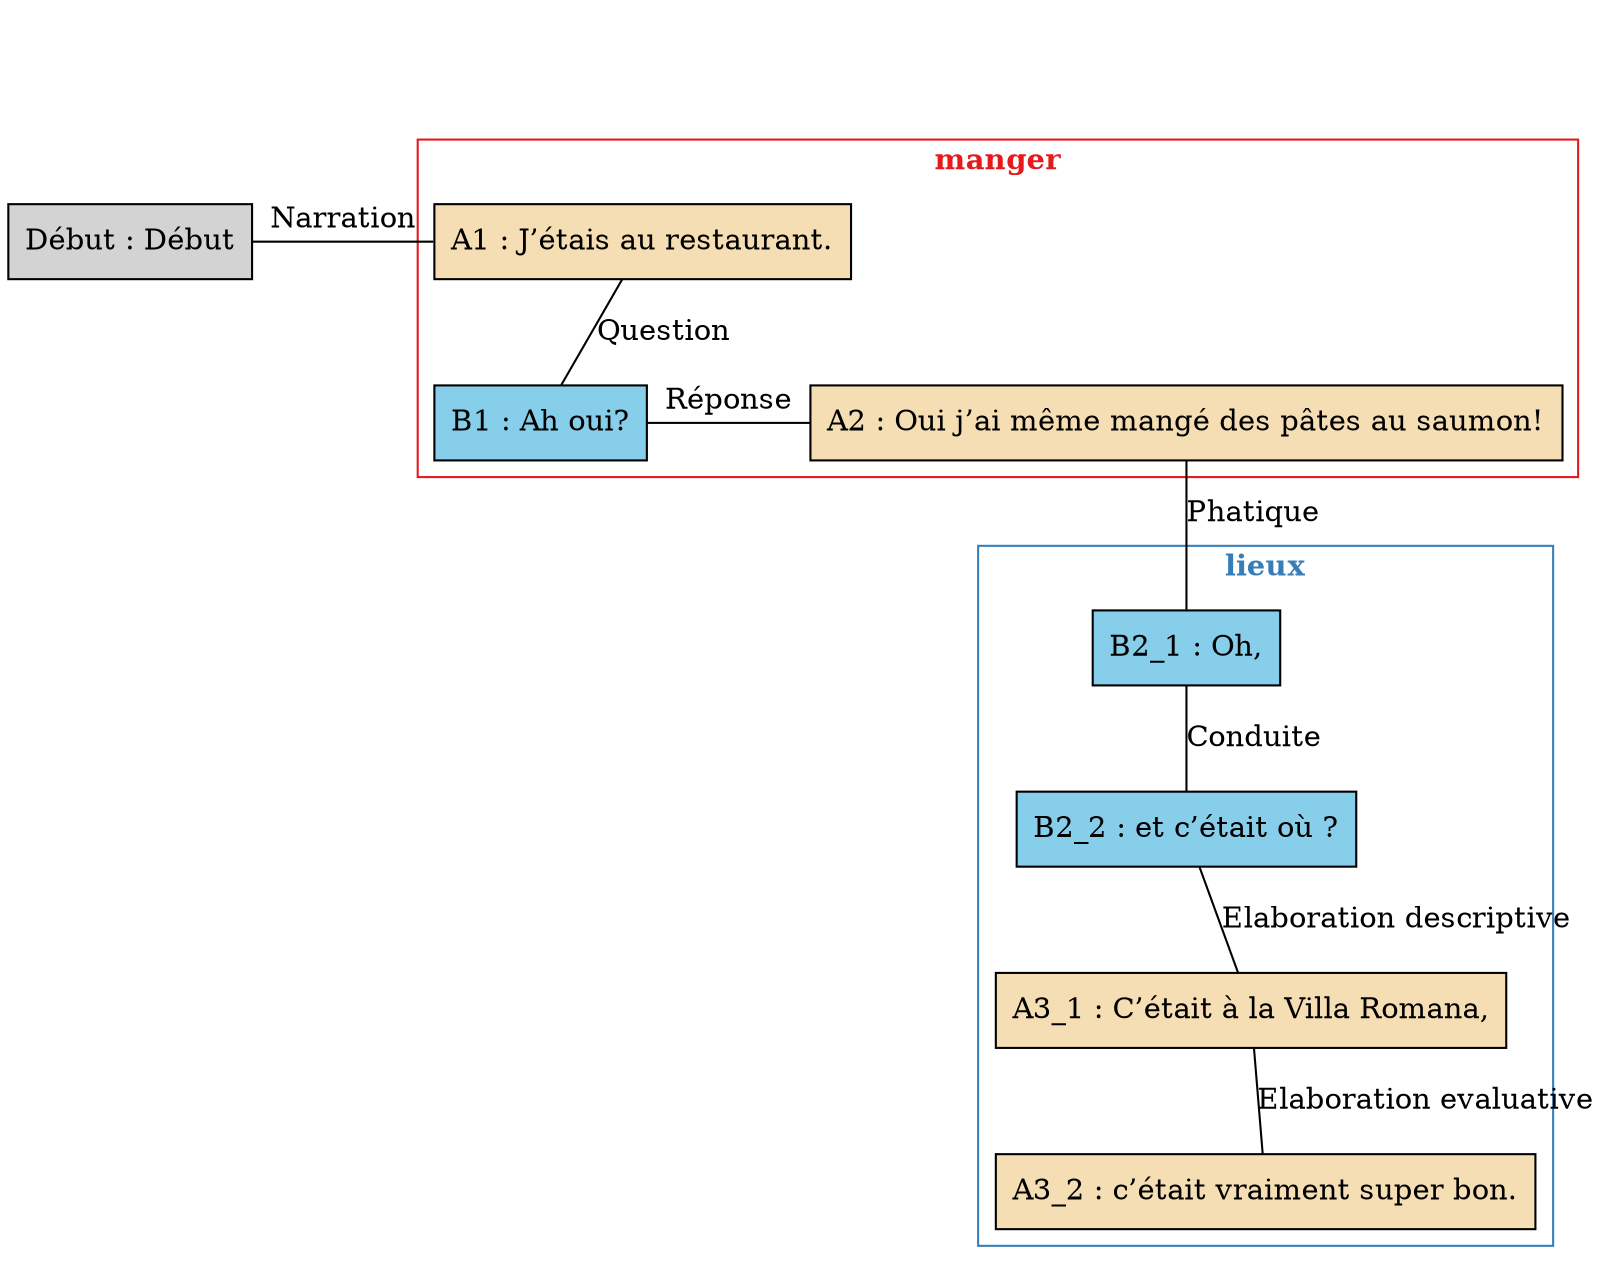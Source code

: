 digraph A01 {
	node [shape=box style=filled]
	newrank=true
	zero [style=invis]
	"Début" [label="Début : Début"]
	A1 [label="A1 : J’étais au restaurant." fillcolor=wheat]
	B1 [label="B1 : Ah oui?" fillcolor=skyblue]
	A2 [label="A2 : Oui j’ai même mangé des pâtes au saumon!" fillcolor=wheat]
	B2_1 [label="B2_1 : Oh," fillcolor=skyblue]
	B2_2 [label="B2_2 : et c’était où ?" fillcolor=skyblue]
	A3_1 [label="A3_1 : C’était à la Villa Romana," fillcolor=wheat]
	A3_2 [label="A3_2 : c’était vraiment super bon." fillcolor=wheat]
	zero -> "Début" [label="" style=invis]
	zero -> A1 [style=invis weight=1]
	"Début" -> A1 [label=Narration constraint=false dir=none]
	A1 -> B1 [label=Question dir=none weight=2]
	A1 -> A2 [style=invis weight=1]
	B1 -> A2 [label="Réponse" constraint=false dir=none]
	A2 -> B2_1 [label=Phatique dir=none weight=2]
	B2_1 -> B2_2 [label=Conduite dir=none weight=2]
	B2_2 -> A3_1 [label="Elaboration descriptive" dir=none weight=2]
	A3_1 -> A3_2 [label="Elaboration evaluative" dir=none weight=2]
	subgraph cluster_1 {
		label=<<B>manger</B>>
		colorscheme=set19
		color=1
		fontcolor=1
		A1
		B1
		A2
	}
	subgraph cluster_2 {
		label=<<B>lieux</B>>
		colorscheme=set19
		color=2
		fontcolor=2
		B2_1
		B2_2
		A3_1
		A3_2
	}
}

